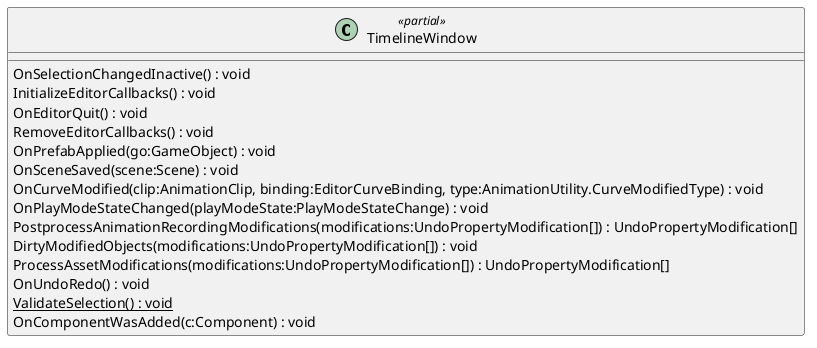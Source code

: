 @startuml
class TimelineWindow <<partial>> {
    OnSelectionChangedInactive() : void
    InitializeEditorCallbacks() : void
    OnEditorQuit() : void
    RemoveEditorCallbacks() : void
    OnPrefabApplied(go:GameObject) : void
    OnSceneSaved(scene:Scene) : void
    OnCurveModified(clip:AnimationClip, binding:EditorCurveBinding, type:AnimationUtility.CurveModifiedType) : void
    OnPlayModeStateChanged(playModeState:PlayModeStateChange) : void
    PostprocessAnimationRecordingModifications(modifications:UndoPropertyModification[]) : UndoPropertyModification[]
    DirtyModifiedObjects(modifications:UndoPropertyModification[]) : void
    ProcessAssetModifications(modifications:UndoPropertyModification[]) : UndoPropertyModification[]
    OnUndoRedo() : void
    {static} ValidateSelection() : void
    OnComponentWasAdded(c:Component) : void
}
@enduml
